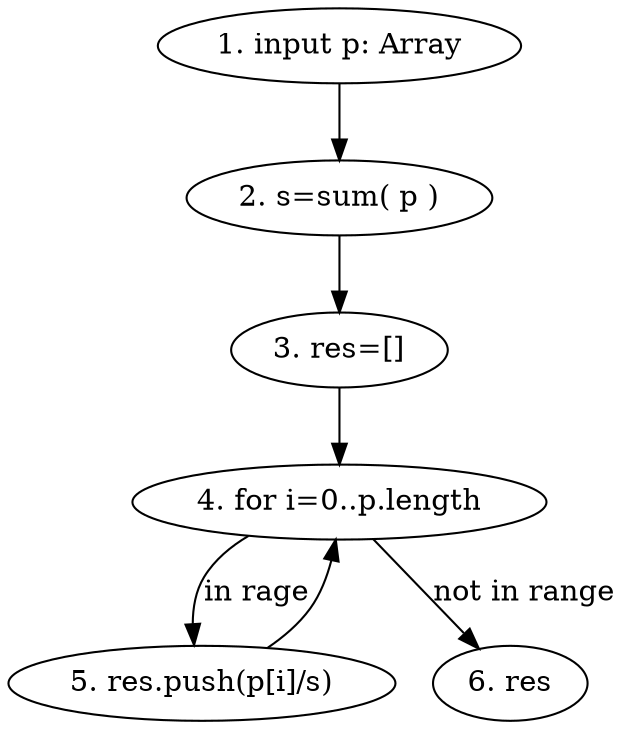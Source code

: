 digraph G{
    INP [label="1. input p: Array"]
    SET1 [label="2. s=sum( p )"]
    SET2 [label="3. res=[]"]
    FOR [label="4. for i=0..p.length"]
    PUSH [label="5. res.push(p[i]/s)"]
    RET [label="6. res"]

    INP -> SET1 -> SET2 -> FOR 
    FOR -> PUSH [label="in rage"]
    FOR -> RET [label="not in range"]
    PUSH -> FOR 
}